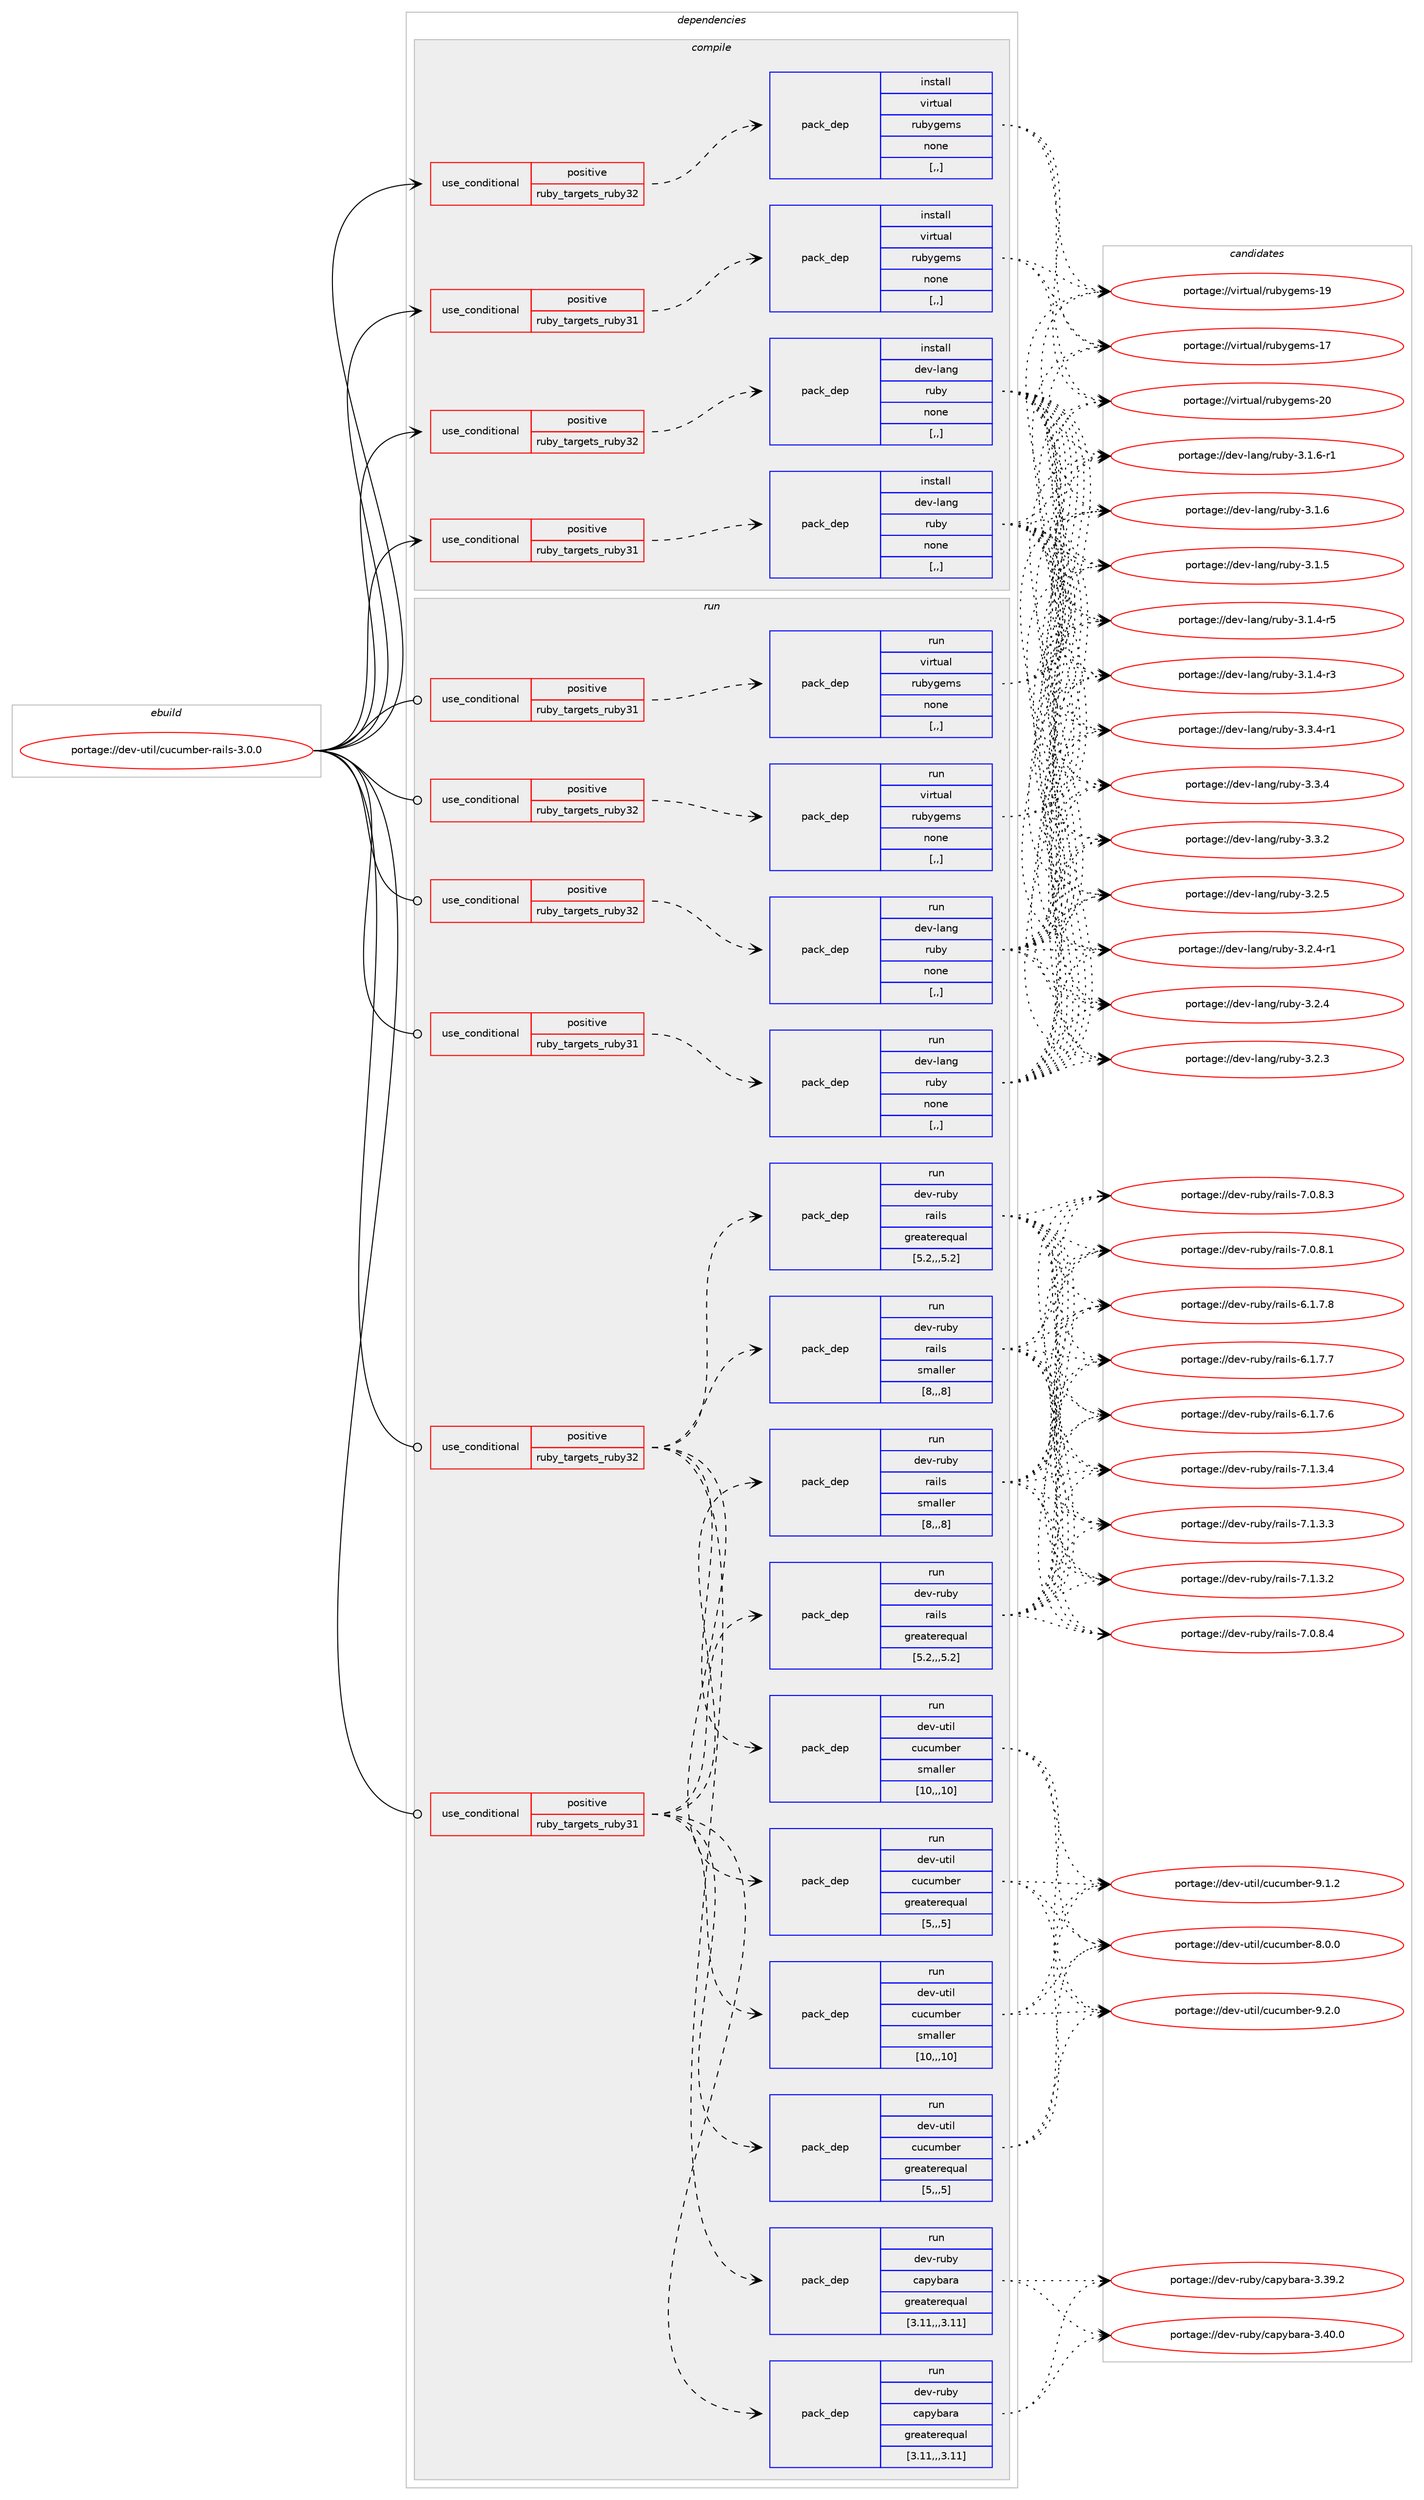 digraph prolog {

# *************
# Graph options
# *************

newrank=true;
concentrate=true;
compound=true;
graph [rankdir=LR,fontname=Helvetica,fontsize=10,ranksep=1.5];#, ranksep=2.5, nodesep=0.2];
edge  [arrowhead=vee];
node  [fontname=Helvetica,fontsize=10];

# **********
# The ebuild
# **********

subgraph cluster_leftcol {
color=gray;
label=<<i>ebuild</i>>;
id [label="portage://dev-util/cucumber-rails-3.0.0", color=red, width=4, href="../dev-util/cucumber-rails-3.0.0.svg"];
}

# ****************
# The dependencies
# ****************

subgraph cluster_midcol {
color=gray;
label=<<i>dependencies</i>>;
subgraph cluster_compile {
fillcolor="#eeeeee";
style=filled;
label=<<i>compile</i>>;
subgraph cond60052 {
dependency213267 [label=<<TABLE BORDER="0" CELLBORDER="1" CELLSPACING="0" CELLPADDING="4"><TR><TD ROWSPAN="3" CELLPADDING="10">use_conditional</TD></TR><TR><TD>positive</TD></TR><TR><TD>ruby_targets_ruby31</TD></TR></TABLE>>, shape=none, color=red];
subgraph pack151816 {
dependency213268 [label=<<TABLE BORDER="0" CELLBORDER="1" CELLSPACING="0" CELLPADDING="4" WIDTH="220"><TR><TD ROWSPAN="6" CELLPADDING="30">pack_dep</TD></TR><TR><TD WIDTH="110">install</TD></TR><TR><TD>dev-lang</TD></TR><TR><TD>ruby</TD></TR><TR><TD>none</TD></TR><TR><TD>[,,]</TD></TR></TABLE>>, shape=none, color=blue];
}
dependency213267:e -> dependency213268:w [weight=20,style="dashed",arrowhead="vee"];
}
id:e -> dependency213267:w [weight=20,style="solid",arrowhead="vee"];
subgraph cond60053 {
dependency213269 [label=<<TABLE BORDER="0" CELLBORDER="1" CELLSPACING="0" CELLPADDING="4"><TR><TD ROWSPAN="3" CELLPADDING="10">use_conditional</TD></TR><TR><TD>positive</TD></TR><TR><TD>ruby_targets_ruby31</TD></TR></TABLE>>, shape=none, color=red];
subgraph pack151817 {
dependency213270 [label=<<TABLE BORDER="0" CELLBORDER="1" CELLSPACING="0" CELLPADDING="4" WIDTH="220"><TR><TD ROWSPAN="6" CELLPADDING="30">pack_dep</TD></TR><TR><TD WIDTH="110">install</TD></TR><TR><TD>virtual</TD></TR><TR><TD>rubygems</TD></TR><TR><TD>none</TD></TR><TR><TD>[,,]</TD></TR></TABLE>>, shape=none, color=blue];
}
dependency213269:e -> dependency213270:w [weight=20,style="dashed",arrowhead="vee"];
}
id:e -> dependency213269:w [weight=20,style="solid",arrowhead="vee"];
subgraph cond60054 {
dependency213271 [label=<<TABLE BORDER="0" CELLBORDER="1" CELLSPACING="0" CELLPADDING="4"><TR><TD ROWSPAN="3" CELLPADDING="10">use_conditional</TD></TR><TR><TD>positive</TD></TR><TR><TD>ruby_targets_ruby32</TD></TR></TABLE>>, shape=none, color=red];
subgraph pack151818 {
dependency213272 [label=<<TABLE BORDER="0" CELLBORDER="1" CELLSPACING="0" CELLPADDING="4" WIDTH="220"><TR><TD ROWSPAN="6" CELLPADDING="30">pack_dep</TD></TR><TR><TD WIDTH="110">install</TD></TR><TR><TD>dev-lang</TD></TR><TR><TD>ruby</TD></TR><TR><TD>none</TD></TR><TR><TD>[,,]</TD></TR></TABLE>>, shape=none, color=blue];
}
dependency213271:e -> dependency213272:w [weight=20,style="dashed",arrowhead="vee"];
}
id:e -> dependency213271:w [weight=20,style="solid",arrowhead="vee"];
subgraph cond60055 {
dependency213273 [label=<<TABLE BORDER="0" CELLBORDER="1" CELLSPACING="0" CELLPADDING="4"><TR><TD ROWSPAN="3" CELLPADDING="10">use_conditional</TD></TR><TR><TD>positive</TD></TR><TR><TD>ruby_targets_ruby32</TD></TR></TABLE>>, shape=none, color=red];
subgraph pack151819 {
dependency213274 [label=<<TABLE BORDER="0" CELLBORDER="1" CELLSPACING="0" CELLPADDING="4" WIDTH="220"><TR><TD ROWSPAN="6" CELLPADDING="30">pack_dep</TD></TR><TR><TD WIDTH="110">install</TD></TR><TR><TD>virtual</TD></TR><TR><TD>rubygems</TD></TR><TR><TD>none</TD></TR><TR><TD>[,,]</TD></TR></TABLE>>, shape=none, color=blue];
}
dependency213273:e -> dependency213274:w [weight=20,style="dashed",arrowhead="vee"];
}
id:e -> dependency213273:w [weight=20,style="solid",arrowhead="vee"];
}
subgraph cluster_compileandrun {
fillcolor="#eeeeee";
style=filled;
label=<<i>compile and run</i>>;
}
subgraph cluster_run {
fillcolor="#eeeeee";
style=filled;
label=<<i>run</i>>;
subgraph cond60056 {
dependency213275 [label=<<TABLE BORDER="0" CELLBORDER="1" CELLSPACING="0" CELLPADDING="4"><TR><TD ROWSPAN="3" CELLPADDING="10">use_conditional</TD></TR><TR><TD>positive</TD></TR><TR><TD>ruby_targets_ruby31</TD></TR></TABLE>>, shape=none, color=red];
subgraph pack151820 {
dependency213276 [label=<<TABLE BORDER="0" CELLBORDER="1" CELLSPACING="0" CELLPADDING="4" WIDTH="220"><TR><TD ROWSPAN="6" CELLPADDING="30">pack_dep</TD></TR><TR><TD WIDTH="110">run</TD></TR><TR><TD>dev-lang</TD></TR><TR><TD>ruby</TD></TR><TR><TD>none</TD></TR><TR><TD>[,,]</TD></TR></TABLE>>, shape=none, color=blue];
}
dependency213275:e -> dependency213276:w [weight=20,style="dashed",arrowhead="vee"];
}
id:e -> dependency213275:w [weight=20,style="solid",arrowhead="odot"];
subgraph cond60057 {
dependency213277 [label=<<TABLE BORDER="0" CELLBORDER="1" CELLSPACING="0" CELLPADDING="4"><TR><TD ROWSPAN="3" CELLPADDING="10">use_conditional</TD></TR><TR><TD>positive</TD></TR><TR><TD>ruby_targets_ruby31</TD></TR></TABLE>>, shape=none, color=red];
subgraph pack151821 {
dependency213278 [label=<<TABLE BORDER="0" CELLBORDER="1" CELLSPACING="0" CELLPADDING="4" WIDTH="220"><TR><TD ROWSPAN="6" CELLPADDING="30">pack_dep</TD></TR><TR><TD WIDTH="110">run</TD></TR><TR><TD>dev-ruby</TD></TR><TR><TD>capybara</TD></TR><TR><TD>greaterequal</TD></TR><TR><TD>[3.11,,,3.11]</TD></TR></TABLE>>, shape=none, color=blue];
}
dependency213277:e -> dependency213278:w [weight=20,style="dashed",arrowhead="vee"];
subgraph pack151822 {
dependency213279 [label=<<TABLE BORDER="0" CELLBORDER="1" CELLSPACING="0" CELLPADDING="4" WIDTH="220"><TR><TD ROWSPAN="6" CELLPADDING="30">pack_dep</TD></TR><TR><TD WIDTH="110">run</TD></TR><TR><TD>dev-util</TD></TR><TR><TD>cucumber</TD></TR><TR><TD>greaterequal</TD></TR><TR><TD>[5,,,5]</TD></TR></TABLE>>, shape=none, color=blue];
}
dependency213277:e -> dependency213279:w [weight=20,style="dashed",arrowhead="vee"];
subgraph pack151823 {
dependency213280 [label=<<TABLE BORDER="0" CELLBORDER="1" CELLSPACING="0" CELLPADDING="4" WIDTH="220"><TR><TD ROWSPAN="6" CELLPADDING="30">pack_dep</TD></TR><TR><TD WIDTH="110">run</TD></TR><TR><TD>dev-util</TD></TR><TR><TD>cucumber</TD></TR><TR><TD>smaller</TD></TR><TR><TD>[10,,,10]</TD></TR></TABLE>>, shape=none, color=blue];
}
dependency213277:e -> dependency213280:w [weight=20,style="dashed",arrowhead="vee"];
subgraph pack151824 {
dependency213281 [label=<<TABLE BORDER="0" CELLBORDER="1" CELLSPACING="0" CELLPADDING="4" WIDTH="220"><TR><TD ROWSPAN="6" CELLPADDING="30">pack_dep</TD></TR><TR><TD WIDTH="110">run</TD></TR><TR><TD>dev-ruby</TD></TR><TR><TD>rails</TD></TR><TR><TD>greaterequal</TD></TR><TR><TD>[5.2,,,5.2]</TD></TR></TABLE>>, shape=none, color=blue];
}
dependency213277:e -> dependency213281:w [weight=20,style="dashed",arrowhead="vee"];
subgraph pack151825 {
dependency213282 [label=<<TABLE BORDER="0" CELLBORDER="1" CELLSPACING="0" CELLPADDING="4" WIDTH="220"><TR><TD ROWSPAN="6" CELLPADDING="30">pack_dep</TD></TR><TR><TD WIDTH="110">run</TD></TR><TR><TD>dev-ruby</TD></TR><TR><TD>rails</TD></TR><TR><TD>smaller</TD></TR><TR><TD>[8,,,8]</TD></TR></TABLE>>, shape=none, color=blue];
}
dependency213277:e -> dependency213282:w [weight=20,style="dashed",arrowhead="vee"];
}
id:e -> dependency213277:w [weight=20,style="solid",arrowhead="odot"];
subgraph cond60058 {
dependency213283 [label=<<TABLE BORDER="0" CELLBORDER="1" CELLSPACING="0" CELLPADDING="4"><TR><TD ROWSPAN="3" CELLPADDING="10">use_conditional</TD></TR><TR><TD>positive</TD></TR><TR><TD>ruby_targets_ruby31</TD></TR></TABLE>>, shape=none, color=red];
subgraph pack151826 {
dependency213284 [label=<<TABLE BORDER="0" CELLBORDER="1" CELLSPACING="0" CELLPADDING="4" WIDTH="220"><TR><TD ROWSPAN="6" CELLPADDING="30">pack_dep</TD></TR><TR><TD WIDTH="110">run</TD></TR><TR><TD>virtual</TD></TR><TR><TD>rubygems</TD></TR><TR><TD>none</TD></TR><TR><TD>[,,]</TD></TR></TABLE>>, shape=none, color=blue];
}
dependency213283:e -> dependency213284:w [weight=20,style="dashed",arrowhead="vee"];
}
id:e -> dependency213283:w [weight=20,style="solid",arrowhead="odot"];
subgraph cond60059 {
dependency213285 [label=<<TABLE BORDER="0" CELLBORDER="1" CELLSPACING="0" CELLPADDING="4"><TR><TD ROWSPAN="3" CELLPADDING="10">use_conditional</TD></TR><TR><TD>positive</TD></TR><TR><TD>ruby_targets_ruby32</TD></TR></TABLE>>, shape=none, color=red];
subgraph pack151827 {
dependency213286 [label=<<TABLE BORDER="0" CELLBORDER="1" CELLSPACING="0" CELLPADDING="4" WIDTH="220"><TR><TD ROWSPAN="6" CELLPADDING="30">pack_dep</TD></TR><TR><TD WIDTH="110">run</TD></TR><TR><TD>dev-lang</TD></TR><TR><TD>ruby</TD></TR><TR><TD>none</TD></TR><TR><TD>[,,]</TD></TR></TABLE>>, shape=none, color=blue];
}
dependency213285:e -> dependency213286:w [weight=20,style="dashed",arrowhead="vee"];
}
id:e -> dependency213285:w [weight=20,style="solid",arrowhead="odot"];
subgraph cond60060 {
dependency213287 [label=<<TABLE BORDER="0" CELLBORDER="1" CELLSPACING="0" CELLPADDING="4"><TR><TD ROWSPAN="3" CELLPADDING="10">use_conditional</TD></TR><TR><TD>positive</TD></TR><TR><TD>ruby_targets_ruby32</TD></TR></TABLE>>, shape=none, color=red];
subgraph pack151828 {
dependency213288 [label=<<TABLE BORDER="0" CELLBORDER="1" CELLSPACING="0" CELLPADDING="4" WIDTH="220"><TR><TD ROWSPAN="6" CELLPADDING="30">pack_dep</TD></TR><TR><TD WIDTH="110">run</TD></TR><TR><TD>dev-ruby</TD></TR><TR><TD>capybara</TD></TR><TR><TD>greaterequal</TD></TR><TR><TD>[3.11,,,3.11]</TD></TR></TABLE>>, shape=none, color=blue];
}
dependency213287:e -> dependency213288:w [weight=20,style="dashed",arrowhead="vee"];
subgraph pack151829 {
dependency213289 [label=<<TABLE BORDER="0" CELLBORDER="1" CELLSPACING="0" CELLPADDING="4" WIDTH="220"><TR><TD ROWSPAN="6" CELLPADDING="30">pack_dep</TD></TR><TR><TD WIDTH="110">run</TD></TR><TR><TD>dev-util</TD></TR><TR><TD>cucumber</TD></TR><TR><TD>greaterequal</TD></TR><TR><TD>[5,,,5]</TD></TR></TABLE>>, shape=none, color=blue];
}
dependency213287:e -> dependency213289:w [weight=20,style="dashed",arrowhead="vee"];
subgraph pack151830 {
dependency213290 [label=<<TABLE BORDER="0" CELLBORDER="1" CELLSPACING="0" CELLPADDING="4" WIDTH="220"><TR><TD ROWSPAN="6" CELLPADDING="30">pack_dep</TD></TR><TR><TD WIDTH="110">run</TD></TR><TR><TD>dev-util</TD></TR><TR><TD>cucumber</TD></TR><TR><TD>smaller</TD></TR><TR><TD>[10,,,10]</TD></TR></TABLE>>, shape=none, color=blue];
}
dependency213287:e -> dependency213290:w [weight=20,style="dashed",arrowhead="vee"];
subgraph pack151831 {
dependency213291 [label=<<TABLE BORDER="0" CELLBORDER="1" CELLSPACING="0" CELLPADDING="4" WIDTH="220"><TR><TD ROWSPAN="6" CELLPADDING="30">pack_dep</TD></TR><TR><TD WIDTH="110">run</TD></TR><TR><TD>dev-ruby</TD></TR><TR><TD>rails</TD></TR><TR><TD>greaterequal</TD></TR><TR><TD>[5.2,,,5.2]</TD></TR></TABLE>>, shape=none, color=blue];
}
dependency213287:e -> dependency213291:w [weight=20,style="dashed",arrowhead="vee"];
subgraph pack151832 {
dependency213292 [label=<<TABLE BORDER="0" CELLBORDER="1" CELLSPACING="0" CELLPADDING="4" WIDTH="220"><TR><TD ROWSPAN="6" CELLPADDING="30">pack_dep</TD></TR><TR><TD WIDTH="110">run</TD></TR><TR><TD>dev-ruby</TD></TR><TR><TD>rails</TD></TR><TR><TD>smaller</TD></TR><TR><TD>[8,,,8]</TD></TR></TABLE>>, shape=none, color=blue];
}
dependency213287:e -> dependency213292:w [weight=20,style="dashed",arrowhead="vee"];
}
id:e -> dependency213287:w [weight=20,style="solid",arrowhead="odot"];
subgraph cond60061 {
dependency213293 [label=<<TABLE BORDER="0" CELLBORDER="1" CELLSPACING="0" CELLPADDING="4"><TR><TD ROWSPAN="3" CELLPADDING="10">use_conditional</TD></TR><TR><TD>positive</TD></TR><TR><TD>ruby_targets_ruby32</TD></TR></TABLE>>, shape=none, color=red];
subgraph pack151833 {
dependency213294 [label=<<TABLE BORDER="0" CELLBORDER="1" CELLSPACING="0" CELLPADDING="4" WIDTH="220"><TR><TD ROWSPAN="6" CELLPADDING="30">pack_dep</TD></TR><TR><TD WIDTH="110">run</TD></TR><TR><TD>virtual</TD></TR><TR><TD>rubygems</TD></TR><TR><TD>none</TD></TR><TR><TD>[,,]</TD></TR></TABLE>>, shape=none, color=blue];
}
dependency213293:e -> dependency213294:w [weight=20,style="dashed",arrowhead="vee"];
}
id:e -> dependency213293:w [weight=20,style="solid",arrowhead="odot"];
}
}

# **************
# The candidates
# **************

subgraph cluster_choices {
rank=same;
color=gray;
label=<<i>candidates</i>>;

subgraph choice151816 {
color=black;
nodesep=1;
choice100101118451089711010347114117981214551465146524511449 [label="portage://dev-lang/ruby-3.3.4-r1", color=red, width=4,href="../dev-lang/ruby-3.3.4-r1.svg"];
choice10010111845108971101034711411798121455146514652 [label="portage://dev-lang/ruby-3.3.4", color=red, width=4,href="../dev-lang/ruby-3.3.4.svg"];
choice10010111845108971101034711411798121455146514650 [label="portage://dev-lang/ruby-3.3.2", color=red, width=4,href="../dev-lang/ruby-3.3.2.svg"];
choice10010111845108971101034711411798121455146504653 [label="portage://dev-lang/ruby-3.2.5", color=red, width=4,href="../dev-lang/ruby-3.2.5.svg"];
choice100101118451089711010347114117981214551465046524511449 [label="portage://dev-lang/ruby-3.2.4-r1", color=red, width=4,href="../dev-lang/ruby-3.2.4-r1.svg"];
choice10010111845108971101034711411798121455146504652 [label="portage://dev-lang/ruby-3.2.4", color=red, width=4,href="../dev-lang/ruby-3.2.4.svg"];
choice10010111845108971101034711411798121455146504651 [label="portage://dev-lang/ruby-3.2.3", color=red, width=4,href="../dev-lang/ruby-3.2.3.svg"];
choice100101118451089711010347114117981214551464946544511449 [label="portage://dev-lang/ruby-3.1.6-r1", color=red, width=4,href="../dev-lang/ruby-3.1.6-r1.svg"];
choice10010111845108971101034711411798121455146494654 [label="portage://dev-lang/ruby-3.1.6", color=red, width=4,href="../dev-lang/ruby-3.1.6.svg"];
choice10010111845108971101034711411798121455146494653 [label="portage://dev-lang/ruby-3.1.5", color=red, width=4,href="../dev-lang/ruby-3.1.5.svg"];
choice100101118451089711010347114117981214551464946524511453 [label="portage://dev-lang/ruby-3.1.4-r5", color=red, width=4,href="../dev-lang/ruby-3.1.4-r5.svg"];
choice100101118451089711010347114117981214551464946524511451 [label="portage://dev-lang/ruby-3.1.4-r3", color=red, width=4,href="../dev-lang/ruby-3.1.4-r3.svg"];
dependency213268:e -> choice100101118451089711010347114117981214551465146524511449:w [style=dotted,weight="100"];
dependency213268:e -> choice10010111845108971101034711411798121455146514652:w [style=dotted,weight="100"];
dependency213268:e -> choice10010111845108971101034711411798121455146514650:w [style=dotted,weight="100"];
dependency213268:e -> choice10010111845108971101034711411798121455146504653:w [style=dotted,weight="100"];
dependency213268:e -> choice100101118451089711010347114117981214551465046524511449:w [style=dotted,weight="100"];
dependency213268:e -> choice10010111845108971101034711411798121455146504652:w [style=dotted,weight="100"];
dependency213268:e -> choice10010111845108971101034711411798121455146504651:w [style=dotted,weight="100"];
dependency213268:e -> choice100101118451089711010347114117981214551464946544511449:w [style=dotted,weight="100"];
dependency213268:e -> choice10010111845108971101034711411798121455146494654:w [style=dotted,weight="100"];
dependency213268:e -> choice10010111845108971101034711411798121455146494653:w [style=dotted,weight="100"];
dependency213268:e -> choice100101118451089711010347114117981214551464946524511453:w [style=dotted,weight="100"];
dependency213268:e -> choice100101118451089711010347114117981214551464946524511451:w [style=dotted,weight="100"];
}
subgraph choice151817 {
color=black;
nodesep=1;
choice118105114116117971084711411798121103101109115455048 [label="portage://virtual/rubygems-20", color=red, width=4,href="../virtual/rubygems-20.svg"];
choice118105114116117971084711411798121103101109115454957 [label="portage://virtual/rubygems-19", color=red, width=4,href="../virtual/rubygems-19.svg"];
choice118105114116117971084711411798121103101109115454955 [label="portage://virtual/rubygems-17", color=red, width=4,href="../virtual/rubygems-17.svg"];
dependency213270:e -> choice118105114116117971084711411798121103101109115455048:w [style=dotted,weight="100"];
dependency213270:e -> choice118105114116117971084711411798121103101109115454957:w [style=dotted,weight="100"];
dependency213270:e -> choice118105114116117971084711411798121103101109115454955:w [style=dotted,weight="100"];
}
subgraph choice151818 {
color=black;
nodesep=1;
choice100101118451089711010347114117981214551465146524511449 [label="portage://dev-lang/ruby-3.3.4-r1", color=red, width=4,href="../dev-lang/ruby-3.3.4-r1.svg"];
choice10010111845108971101034711411798121455146514652 [label="portage://dev-lang/ruby-3.3.4", color=red, width=4,href="../dev-lang/ruby-3.3.4.svg"];
choice10010111845108971101034711411798121455146514650 [label="portage://dev-lang/ruby-3.3.2", color=red, width=4,href="../dev-lang/ruby-3.3.2.svg"];
choice10010111845108971101034711411798121455146504653 [label="portage://dev-lang/ruby-3.2.5", color=red, width=4,href="../dev-lang/ruby-3.2.5.svg"];
choice100101118451089711010347114117981214551465046524511449 [label="portage://dev-lang/ruby-3.2.4-r1", color=red, width=4,href="../dev-lang/ruby-3.2.4-r1.svg"];
choice10010111845108971101034711411798121455146504652 [label="portage://dev-lang/ruby-3.2.4", color=red, width=4,href="../dev-lang/ruby-3.2.4.svg"];
choice10010111845108971101034711411798121455146504651 [label="portage://dev-lang/ruby-3.2.3", color=red, width=4,href="../dev-lang/ruby-3.2.3.svg"];
choice100101118451089711010347114117981214551464946544511449 [label="portage://dev-lang/ruby-3.1.6-r1", color=red, width=4,href="../dev-lang/ruby-3.1.6-r1.svg"];
choice10010111845108971101034711411798121455146494654 [label="portage://dev-lang/ruby-3.1.6", color=red, width=4,href="../dev-lang/ruby-3.1.6.svg"];
choice10010111845108971101034711411798121455146494653 [label="portage://dev-lang/ruby-3.1.5", color=red, width=4,href="../dev-lang/ruby-3.1.5.svg"];
choice100101118451089711010347114117981214551464946524511453 [label="portage://dev-lang/ruby-3.1.4-r5", color=red, width=4,href="../dev-lang/ruby-3.1.4-r5.svg"];
choice100101118451089711010347114117981214551464946524511451 [label="portage://dev-lang/ruby-3.1.4-r3", color=red, width=4,href="../dev-lang/ruby-3.1.4-r3.svg"];
dependency213272:e -> choice100101118451089711010347114117981214551465146524511449:w [style=dotted,weight="100"];
dependency213272:e -> choice10010111845108971101034711411798121455146514652:w [style=dotted,weight="100"];
dependency213272:e -> choice10010111845108971101034711411798121455146514650:w [style=dotted,weight="100"];
dependency213272:e -> choice10010111845108971101034711411798121455146504653:w [style=dotted,weight="100"];
dependency213272:e -> choice100101118451089711010347114117981214551465046524511449:w [style=dotted,weight="100"];
dependency213272:e -> choice10010111845108971101034711411798121455146504652:w [style=dotted,weight="100"];
dependency213272:e -> choice10010111845108971101034711411798121455146504651:w [style=dotted,weight="100"];
dependency213272:e -> choice100101118451089711010347114117981214551464946544511449:w [style=dotted,weight="100"];
dependency213272:e -> choice10010111845108971101034711411798121455146494654:w [style=dotted,weight="100"];
dependency213272:e -> choice10010111845108971101034711411798121455146494653:w [style=dotted,weight="100"];
dependency213272:e -> choice100101118451089711010347114117981214551464946524511453:w [style=dotted,weight="100"];
dependency213272:e -> choice100101118451089711010347114117981214551464946524511451:w [style=dotted,weight="100"];
}
subgraph choice151819 {
color=black;
nodesep=1;
choice118105114116117971084711411798121103101109115455048 [label="portage://virtual/rubygems-20", color=red, width=4,href="../virtual/rubygems-20.svg"];
choice118105114116117971084711411798121103101109115454957 [label="portage://virtual/rubygems-19", color=red, width=4,href="../virtual/rubygems-19.svg"];
choice118105114116117971084711411798121103101109115454955 [label="portage://virtual/rubygems-17", color=red, width=4,href="../virtual/rubygems-17.svg"];
dependency213274:e -> choice118105114116117971084711411798121103101109115455048:w [style=dotted,weight="100"];
dependency213274:e -> choice118105114116117971084711411798121103101109115454957:w [style=dotted,weight="100"];
dependency213274:e -> choice118105114116117971084711411798121103101109115454955:w [style=dotted,weight="100"];
}
subgraph choice151820 {
color=black;
nodesep=1;
choice100101118451089711010347114117981214551465146524511449 [label="portage://dev-lang/ruby-3.3.4-r1", color=red, width=4,href="../dev-lang/ruby-3.3.4-r1.svg"];
choice10010111845108971101034711411798121455146514652 [label="portage://dev-lang/ruby-3.3.4", color=red, width=4,href="../dev-lang/ruby-3.3.4.svg"];
choice10010111845108971101034711411798121455146514650 [label="portage://dev-lang/ruby-3.3.2", color=red, width=4,href="../dev-lang/ruby-3.3.2.svg"];
choice10010111845108971101034711411798121455146504653 [label="portage://dev-lang/ruby-3.2.5", color=red, width=4,href="../dev-lang/ruby-3.2.5.svg"];
choice100101118451089711010347114117981214551465046524511449 [label="portage://dev-lang/ruby-3.2.4-r1", color=red, width=4,href="../dev-lang/ruby-3.2.4-r1.svg"];
choice10010111845108971101034711411798121455146504652 [label="portage://dev-lang/ruby-3.2.4", color=red, width=4,href="../dev-lang/ruby-3.2.4.svg"];
choice10010111845108971101034711411798121455146504651 [label="portage://dev-lang/ruby-3.2.3", color=red, width=4,href="../dev-lang/ruby-3.2.3.svg"];
choice100101118451089711010347114117981214551464946544511449 [label="portage://dev-lang/ruby-3.1.6-r1", color=red, width=4,href="../dev-lang/ruby-3.1.6-r1.svg"];
choice10010111845108971101034711411798121455146494654 [label="portage://dev-lang/ruby-3.1.6", color=red, width=4,href="../dev-lang/ruby-3.1.6.svg"];
choice10010111845108971101034711411798121455146494653 [label="portage://dev-lang/ruby-3.1.5", color=red, width=4,href="../dev-lang/ruby-3.1.5.svg"];
choice100101118451089711010347114117981214551464946524511453 [label="portage://dev-lang/ruby-3.1.4-r5", color=red, width=4,href="../dev-lang/ruby-3.1.4-r5.svg"];
choice100101118451089711010347114117981214551464946524511451 [label="portage://dev-lang/ruby-3.1.4-r3", color=red, width=4,href="../dev-lang/ruby-3.1.4-r3.svg"];
dependency213276:e -> choice100101118451089711010347114117981214551465146524511449:w [style=dotted,weight="100"];
dependency213276:e -> choice10010111845108971101034711411798121455146514652:w [style=dotted,weight="100"];
dependency213276:e -> choice10010111845108971101034711411798121455146514650:w [style=dotted,weight="100"];
dependency213276:e -> choice10010111845108971101034711411798121455146504653:w [style=dotted,weight="100"];
dependency213276:e -> choice100101118451089711010347114117981214551465046524511449:w [style=dotted,weight="100"];
dependency213276:e -> choice10010111845108971101034711411798121455146504652:w [style=dotted,weight="100"];
dependency213276:e -> choice10010111845108971101034711411798121455146504651:w [style=dotted,weight="100"];
dependency213276:e -> choice100101118451089711010347114117981214551464946544511449:w [style=dotted,weight="100"];
dependency213276:e -> choice10010111845108971101034711411798121455146494654:w [style=dotted,weight="100"];
dependency213276:e -> choice10010111845108971101034711411798121455146494653:w [style=dotted,weight="100"];
dependency213276:e -> choice100101118451089711010347114117981214551464946524511453:w [style=dotted,weight="100"];
dependency213276:e -> choice100101118451089711010347114117981214551464946524511451:w [style=dotted,weight="100"];
}
subgraph choice151821 {
color=black;
nodesep=1;
choice100101118451141179812147999711212198971149745514652484648 [label="portage://dev-ruby/capybara-3.40.0", color=red, width=4,href="../dev-ruby/capybara-3.40.0.svg"];
choice100101118451141179812147999711212198971149745514651574650 [label="portage://dev-ruby/capybara-3.39.2", color=red, width=4,href="../dev-ruby/capybara-3.39.2.svg"];
dependency213278:e -> choice100101118451141179812147999711212198971149745514652484648:w [style=dotted,weight="100"];
dependency213278:e -> choice100101118451141179812147999711212198971149745514651574650:w [style=dotted,weight="100"];
}
subgraph choice151822 {
color=black;
nodesep=1;
choice1001011184511711610510847991179911710998101114455746504648 [label="portage://dev-util/cucumber-9.2.0", color=red, width=4,href="../dev-util/cucumber-9.2.0.svg"];
choice1001011184511711610510847991179911710998101114455746494650 [label="portage://dev-util/cucumber-9.1.2", color=red, width=4,href="../dev-util/cucumber-9.1.2.svg"];
choice1001011184511711610510847991179911710998101114455646484648 [label="portage://dev-util/cucumber-8.0.0", color=red, width=4,href="../dev-util/cucumber-8.0.0.svg"];
dependency213279:e -> choice1001011184511711610510847991179911710998101114455746504648:w [style=dotted,weight="100"];
dependency213279:e -> choice1001011184511711610510847991179911710998101114455746494650:w [style=dotted,weight="100"];
dependency213279:e -> choice1001011184511711610510847991179911710998101114455646484648:w [style=dotted,weight="100"];
}
subgraph choice151823 {
color=black;
nodesep=1;
choice1001011184511711610510847991179911710998101114455746504648 [label="portage://dev-util/cucumber-9.2.0", color=red, width=4,href="../dev-util/cucumber-9.2.0.svg"];
choice1001011184511711610510847991179911710998101114455746494650 [label="portage://dev-util/cucumber-9.1.2", color=red, width=4,href="../dev-util/cucumber-9.1.2.svg"];
choice1001011184511711610510847991179911710998101114455646484648 [label="portage://dev-util/cucumber-8.0.0", color=red, width=4,href="../dev-util/cucumber-8.0.0.svg"];
dependency213280:e -> choice1001011184511711610510847991179911710998101114455746504648:w [style=dotted,weight="100"];
dependency213280:e -> choice1001011184511711610510847991179911710998101114455746494650:w [style=dotted,weight="100"];
dependency213280:e -> choice1001011184511711610510847991179911710998101114455646484648:w [style=dotted,weight="100"];
}
subgraph choice151824 {
color=black;
nodesep=1;
choice100101118451141179812147114971051081154555464946514652 [label="portage://dev-ruby/rails-7.1.3.4", color=red, width=4,href="../dev-ruby/rails-7.1.3.4.svg"];
choice100101118451141179812147114971051081154555464946514651 [label="portage://dev-ruby/rails-7.1.3.3", color=red, width=4,href="../dev-ruby/rails-7.1.3.3.svg"];
choice100101118451141179812147114971051081154555464946514650 [label="portage://dev-ruby/rails-7.1.3.2", color=red, width=4,href="../dev-ruby/rails-7.1.3.2.svg"];
choice100101118451141179812147114971051081154555464846564652 [label="portage://dev-ruby/rails-7.0.8.4", color=red, width=4,href="../dev-ruby/rails-7.0.8.4.svg"];
choice100101118451141179812147114971051081154555464846564651 [label="portage://dev-ruby/rails-7.0.8.3", color=red, width=4,href="../dev-ruby/rails-7.0.8.3.svg"];
choice100101118451141179812147114971051081154555464846564649 [label="portage://dev-ruby/rails-7.0.8.1", color=red, width=4,href="../dev-ruby/rails-7.0.8.1.svg"];
choice100101118451141179812147114971051081154554464946554656 [label="portage://dev-ruby/rails-6.1.7.8", color=red, width=4,href="../dev-ruby/rails-6.1.7.8.svg"];
choice100101118451141179812147114971051081154554464946554655 [label="portage://dev-ruby/rails-6.1.7.7", color=red, width=4,href="../dev-ruby/rails-6.1.7.7.svg"];
choice100101118451141179812147114971051081154554464946554654 [label="portage://dev-ruby/rails-6.1.7.6", color=red, width=4,href="../dev-ruby/rails-6.1.7.6.svg"];
dependency213281:e -> choice100101118451141179812147114971051081154555464946514652:w [style=dotted,weight="100"];
dependency213281:e -> choice100101118451141179812147114971051081154555464946514651:w [style=dotted,weight="100"];
dependency213281:e -> choice100101118451141179812147114971051081154555464946514650:w [style=dotted,weight="100"];
dependency213281:e -> choice100101118451141179812147114971051081154555464846564652:w [style=dotted,weight="100"];
dependency213281:e -> choice100101118451141179812147114971051081154555464846564651:w [style=dotted,weight="100"];
dependency213281:e -> choice100101118451141179812147114971051081154555464846564649:w [style=dotted,weight="100"];
dependency213281:e -> choice100101118451141179812147114971051081154554464946554656:w [style=dotted,weight="100"];
dependency213281:e -> choice100101118451141179812147114971051081154554464946554655:w [style=dotted,weight="100"];
dependency213281:e -> choice100101118451141179812147114971051081154554464946554654:w [style=dotted,weight="100"];
}
subgraph choice151825 {
color=black;
nodesep=1;
choice100101118451141179812147114971051081154555464946514652 [label="portage://dev-ruby/rails-7.1.3.4", color=red, width=4,href="../dev-ruby/rails-7.1.3.4.svg"];
choice100101118451141179812147114971051081154555464946514651 [label="portage://dev-ruby/rails-7.1.3.3", color=red, width=4,href="../dev-ruby/rails-7.1.3.3.svg"];
choice100101118451141179812147114971051081154555464946514650 [label="portage://dev-ruby/rails-7.1.3.2", color=red, width=4,href="../dev-ruby/rails-7.1.3.2.svg"];
choice100101118451141179812147114971051081154555464846564652 [label="portage://dev-ruby/rails-7.0.8.4", color=red, width=4,href="../dev-ruby/rails-7.0.8.4.svg"];
choice100101118451141179812147114971051081154555464846564651 [label="portage://dev-ruby/rails-7.0.8.3", color=red, width=4,href="../dev-ruby/rails-7.0.8.3.svg"];
choice100101118451141179812147114971051081154555464846564649 [label="portage://dev-ruby/rails-7.0.8.1", color=red, width=4,href="../dev-ruby/rails-7.0.8.1.svg"];
choice100101118451141179812147114971051081154554464946554656 [label="portage://dev-ruby/rails-6.1.7.8", color=red, width=4,href="../dev-ruby/rails-6.1.7.8.svg"];
choice100101118451141179812147114971051081154554464946554655 [label="portage://dev-ruby/rails-6.1.7.7", color=red, width=4,href="../dev-ruby/rails-6.1.7.7.svg"];
choice100101118451141179812147114971051081154554464946554654 [label="portage://dev-ruby/rails-6.1.7.6", color=red, width=4,href="../dev-ruby/rails-6.1.7.6.svg"];
dependency213282:e -> choice100101118451141179812147114971051081154555464946514652:w [style=dotted,weight="100"];
dependency213282:e -> choice100101118451141179812147114971051081154555464946514651:w [style=dotted,weight="100"];
dependency213282:e -> choice100101118451141179812147114971051081154555464946514650:w [style=dotted,weight="100"];
dependency213282:e -> choice100101118451141179812147114971051081154555464846564652:w [style=dotted,weight="100"];
dependency213282:e -> choice100101118451141179812147114971051081154555464846564651:w [style=dotted,weight="100"];
dependency213282:e -> choice100101118451141179812147114971051081154555464846564649:w [style=dotted,weight="100"];
dependency213282:e -> choice100101118451141179812147114971051081154554464946554656:w [style=dotted,weight="100"];
dependency213282:e -> choice100101118451141179812147114971051081154554464946554655:w [style=dotted,weight="100"];
dependency213282:e -> choice100101118451141179812147114971051081154554464946554654:w [style=dotted,weight="100"];
}
subgraph choice151826 {
color=black;
nodesep=1;
choice118105114116117971084711411798121103101109115455048 [label="portage://virtual/rubygems-20", color=red, width=4,href="../virtual/rubygems-20.svg"];
choice118105114116117971084711411798121103101109115454957 [label="portage://virtual/rubygems-19", color=red, width=4,href="../virtual/rubygems-19.svg"];
choice118105114116117971084711411798121103101109115454955 [label="portage://virtual/rubygems-17", color=red, width=4,href="../virtual/rubygems-17.svg"];
dependency213284:e -> choice118105114116117971084711411798121103101109115455048:w [style=dotted,weight="100"];
dependency213284:e -> choice118105114116117971084711411798121103101109115454957:w [style=dotted,weight="100"];
dependency213284:e -> choice118105114116117971084711411798121103101109115454955:w [style=dotted,weight="100"];
}
subgraph choice151827 {
color=black;
nodesep=1;
choice100101118451089711010347114117981214551465146524511449 [label="portage://dev-lang/ruby-3.3.4-r1", color=red, width=4,href="../dev-lang/ruby-3.3.4-r1.svg"];
choice10010111845108971101034711411798121455146514652 [label="portage://dev-lang/ruby-3.3.4", color=red, width=4,href="../dev-lang/ruby-3.3.4.svg"];
choice10010111845108971101034711411798121455146514650 [label="portage://dev-lang/ruby-3.3.2", color=red, width=4,href="../dev-lang/ruby-3.3.2.svg"];
choice10010111845108971101034711411798121455146504653 [label="portage://dev-lang/ruby-3.2.5", color=red, width=4,href="../dev-lang/ruby-3.2.5.svg"];
choice100101118451089711010347114117981214551465046524511449 [label="portage://dev-lang/ruby-3.2.4-r1", color=red, width=4,href="../dev-lang/ruby-3.2.4-r1.svg"];
choice10010111845108971101034711411798121455146504652 [label="portage://dev-lang/ruby-3.2.4", color=red, width=4,href="../dev-lang/ruby-3.2.4.svg"];
choice10010111845108971101034711411798121455146504651 [label="portage://dev-lang/ruby-3.2.3", color=red, width=4,href="../dev-lang/ruby-3.2.3.svg"];
choice100101118451089711010347114117981214551464946544511449 [label="portage://dev-lang/ruby-3.1.6-r1", color=red, width=4,href="../dev-lang/ruby-3.1.6-r1.svg"];
choice10010111845108971101034711411798121455146494654 [label="portage://dev-lang/ruby-3.1.6", color=red, width=4,href="../dev-lang/ruby-3.1.6.svg"];
choice10010111845108971101034711411798121455146494653 [label="portage://dev-lang/ruby-3.1.5", color=red, width=4,href="../dev-lang/ruby-3.1.5.svg"];
choice100101118451089711010347114117981214551464946524511453 [label="portage://dev-lang/ruby-3.1.4-r5", color=red, width=4,href="../dev-lang/ruby-3.1.4-r5.svg"];
choice100101118451089711010347114117981214551464946524511451 [label="portage://dev-lang/ruby-3.1.4-r3", color=red, width=4,href="../dev-lang/ruby-3.1.4-r3.svg"];
dependency213286:e -> choice100101118451089711010347114117981214551465146524511449:w [style=dotted,weight="100"];
dependency213286:e -> choice10010111845108971101034711411798121455146514652:w [style=dotted,weight="100"];
dependency213286:e -> choice10010111845108971101034711411798121455146514650:w [style=dotted,weight="100"];
dependency213286:e -> choice10010111845108971101034711411798121455146504653:w [style=dotted,weight="100"];
dependency213286:e -> choice100101118451089711010347114117981214551465046524511449:w [style=dotted,weight="100"];
dependency213286:e -> choice10010111845108971101034711411798121455146504652:w [style=dotted,weight="100"];
dependency213286:e -> choice10010111845108971101034711411798121455146504651:w [style=dotted,weight="100"];
dependency213286:e -> choice100101118451089711010347114117981214551464946544511449:w [style=dotted,weight="100"];
dependency213286:e -> choice10010111845108971101034711411798121455146494654:w [style=dotted,weight="100"];
dependency213286:e -> choice10010111845108971101034711411798121455146494653:w [style=dotted,weight="100"];
dependency213286:e -> choice100101118451089711010347114117981214551464946524511453:w [style=dotted,weight="100"];
dependency213286:e -> choice100101118451089711010347114117981214551464946524511451:w [style=dotted,weight="100"];
}
subgraph choice151828 {
color=black;
nodesep=1;
choice100101118451141179812147999711212198971149745514652484648 [label="portage://dev-ruby/capybara-3.40.0", color=red, width=4,href="../dev-ruby/capybara-3.40.0.svg"];
choice100101118451141179812147999711212198971149745514651574650 [label="portage://dev-ruby/capybara-3.39.2", color=red, width=4,href="../dev-ruby/capybara-3.39.2.svg"];
dependency213288:e -> choice100101118451141179812147999711212198971149745514652484648:w [style=dotted,weight="100"];
dependency213288:e -> choice100101118451141179812147999711212198971149745514651574650:w [style=dotted,weight="100"];
}
subgraph choice151829 {
color=black;
nodesep=1;
choice1001011184511711610510847991179911710998101114455746504648 [label="portage://dev-util/cucumber-9.2.0", color=red, width=4,href="../dev-util/cucumber-9.2.0.svg"];
choice1001011184511711610510847991179911710998101114455746494650 [label="portage://dev-util/cucumber-9.1.2", color=red, width=4,href="../dev-util/cucumber-9.1.2.svg"];
choice1001011184511711610510847991179911710998101114455646484648 [label="portage://dev-util/cucumber-8.0.0", color=red, width=4,href="../dev-util/cucumber-8.0.0.svg"];
dependency213289:e -> choice1001011184511711610510847991179911710998101114455746504648:w [style=dotted,weight="100"];
dependency213289:e -> choice1001011184511711610510847991179911710998101114455746494650:w [style=dotted,weight="100"];
dependency213289:e -> choice1001011184511711610510847991179911710998101114455646484648:w [style=dotted,weight="100"];
}
subgraph choice151830 {
color=black;
nodesep=1;
choice1001011184511711610510847991179911710998101114455746504648 [label="portage://dev-util/cucumber-9.2.0", color=red, width=4,href="../dev-util/cucumber-9.2.0.svg"];
choice1001011184511711610510847991179911710998101114455746494650 [label="portage://dev-util/cucumber-9.1.2", color=red, width=4,href="../dev-util/cucumber-9.1.2.svg"];
choice1001011184511711610510847991179911710998101114455646484648 [label="portage://dev-util/cucumber-8.0.0", color=red, width=4,href="../dev-util/cucumber-8.0.0.svg"];
dependency213290:e -> choice1001011184511711610510847991179911710998101114455746504648:w [style=dotted,weight="100"];
dependency213290:e -> choice1001011184511711610510847991179911710998101114455746494650:w [style=dotted,weight="100"];
dependency213290:e -> choice1001011184511711610510847991179911710998101114455646484648:w [style=dotted,weight="100"];
}
subgraph choice151831 {
color=black;
nodesep=1;
choice100101118451141179812147114971051081154555464946514652 [label="portage://dev-ruby/rails-7.1.3.4", color=red, width=4,href="../dev-ruby/rails-7.1.3.4.svg"];
choice100101118451141179812147114971051081154555464946514651 [label="portage://dev-ruby/rails-7.1.3.3", color=red, width=4,href="../dev-ruby/rails-7.1.3.3.svg"];
choice100101118451141179812147114971051081154555464946514650 [label="portage://dev-ruby/rails-7.1.3.2", color=red, width=4,href="../dev-ruby/rails-7.1.3.2.svg"];
choice100101118451141179812147114971051081154555464846564652 [label="portage://dev-ruby/rails-7.0.8.4", color=red, width=4,href="../dev-ruby/rails-7.0.8.4.svg"];
choice100101118451141179812147114971051081154555464846564651 [label="portage://dev-ruby/rails-7.0.8.3", color=red, width=4,href="../dev-ruby/rails-7.0.8.3.svg"];
choice100101118451141179812147114971051081154555464846564649 [label="portage://dev-ruby/rails-7.0.8.1", color=red, width=4,href="../dev-ruby/rails-7.0.8.1.svg"];
choice100101118451141179812147114971051081154554464946554656 [label="portage://dev-ruby/rails-6.1.7.8", color=red, width=4,href="../dev-ruby/rails-6.1.7.8.svg"];
choice100101118451141179812147114971051081154554464946554655 [label="portage://dev-ruby/rails-6.1.7.7", color=red, width=4,href="../dev-ruby/rails-6.1.7.7.svg"];
choice100101118451141179812147114971051081154554464946554654 [label="portage://dev-ruby/rails-6.1.7.6", color=red, width=4,href="../dev-ruby/rails-6.1.7.6.svg"];
dependency213291:e -> choice100101118451141179812147114971051081154555464946514652:w [style=dotted,weight="100"];
dependency213291:e -> choice100101118451141179812147114971051081154555464946514651:w [style=dotted,weight="100"];
dependency213291:e -> choice100101118451141179812147114971051081154555464946514650:w [style=dotted,weight="100"];
dependency213291:e -> choice100101118451141179812147114971051081154555464846564652:w [style=dotted,weight="100"];
dependency213291:e -> choice100101118451141179812147114971051081154555464846564651:w [style=dotted,weight="100"];
dependency213291:e -> choice100101118451141179812147114971051081154555464846564649:w [style=dotted,weight="100"];
dependency213291:e -> choice100101118451141179812147114971051081154554464946554656:w [style=dotted,weight="100"];
dependency213291:e -> choice100101118451141179812147114971051081154554464946554655:w [style=dotted,weight="100"];
dependency213291:e -> choice100101118451141179812147114971051081154554464946554654:w [style=dotted,weight="100"];
}
subgraph choice151832 {
color=black;
nodesep=1;
choice100101118451141179812147114971051081154555464946514652 [label="portage://dev-ruby/rails-7.1.3.4", color=red, width=4,href="../dev-ruby/rails-7.1.3.4.svg"];
choice100101118451141179812147114971051081154555464946514651 [label="portage://dev-ruby/rails-7.1.3.3", color=red, width=4,href="../dev-ruby/rails-7.1.3.3.svg"];
choice100101118451141179812147114971051081154555464946514650 [label="portage://dev-ruby/rails-7.1.3.2", color=red, width=4,href="../dev-ruby/rails-7.1.3.2.svg"];
choice100101118451141179812147114971051081154555464846564652 [label="portage://dev-ruby/rails-7.0.8.4", color=red, width=4,href="../dev-ruby/rails-7.0.8.4.svg"];
choice100101118451141179812147114971051081154555464846564651 [label="portage://dev-ruby/rails-7.0.8.3", color=red, width=4,href="../dev-ruby/rails-7.0.8.3.svg"];
choice100101118451141179812147114971051081154555464846564649 [label="portage://dev-ruby/rails-7.0.8.1", color=red, width=4,href="../dev-ruby/rails-7.0.8.1.svg"];
choice100101118451141179812147114971051081154554464946554656 [label="portage://dev-ruby/rails-6.1.7.8", color=red, width=4,href="../dev-ruby/rails-6.1.7.8.svg"];
choice100101118451141179812147114971051081154554464946554655 [label="portage://dev-ruby/rails-6.1.7.7", color=red, width=4,href="../dev-ruby/rails-6.1.7.7.svg"];
choice100101118451141179812147114971051081154554464946554654 [label="portage://dev-ruby/rails-6.1.7.6", color=red, width=4,href="../dev-ruby/rails-6.1.7.6.svg"];
dependency213292:e -> choice100101118451141179812147114971051081154555464946514652:w [style=dotted,weight="100"];
dependency213292:e -> choice100101118451141179812147114971051081154555464946514651:w [style=dotted,weight="100"];
dependency213292:e -> choice100101118451141179812147114971051081154555464946514650:w [style=dotted,weight="100"];
dependency213292:e -> choice100101118451141179812147114971051081154555464846564652:w [style=dotted,weight="100"];
dependency213292:e -> choice100101118451141179812147114971051081154555464846564651:w [style=dotted,weight="100"];
dependency213292:e -> choice100101118451141179812147114971051081154555464846564649:w [style=dotted,weight="100"];
dependency213292:e -> choice100101118451141179812147114971051081154554464946554656:w [style=dotted,weight="100"];
dependency213292:e -> choice100101118451141179812147114971051081154554464946554655:w [style=dotted,weight="100"];
dependency213292:e -> choice100101118451141179812147114971051081154554464946554654:w [style=dotted,weight="100"];
}
subgraph choice151833 {
color=black;
nodesep=1;
choice118105114116117971084711411798121103101109115455048 [label="portage://virtual/rubygems-20", color=red, width=4,href="../virtual/rubygems-20.svg"];
choice118105114116117971084711411798121103101109115454957 [label="portage://virtual/rubygems-19", color=red, width=4,href="../virtual/rubygems-19.svg"];
choice118105114116117971084711411798121103101109115454955 [label="portage://virtual/rubygems-17", color=red, width=4,href="../virtual/rubygems-17.svg"];
dependency213294:e -> choice118105114116117971084711411798121103101109115455048:w [style=dotted,weight="100"];
dependency213294:e -> choice118105114116117971084711411798121103101109115454957:w [style=dotted,weight="100"];
dependency213294:e -> choice118105114116117971084711411798121103101109115454955:w [style=dotted,weight="100"];
}
}

}
